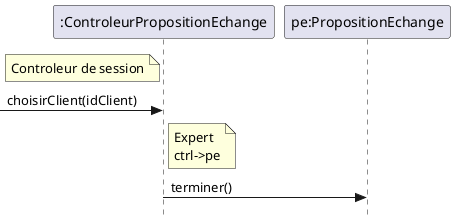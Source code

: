 @startuml terminerProposition
skinparam Style strictuml
participant ":ControleurPropositionEchange" as ctrl
participant "pe:PropositionEchange" as pe

note left of ctrl: Controleur de session
-> ctrl: choisirClient(idClient)
note right of ctrl: Expert\nctrl->pe
ctrl -> pe: terminer()

@enduml